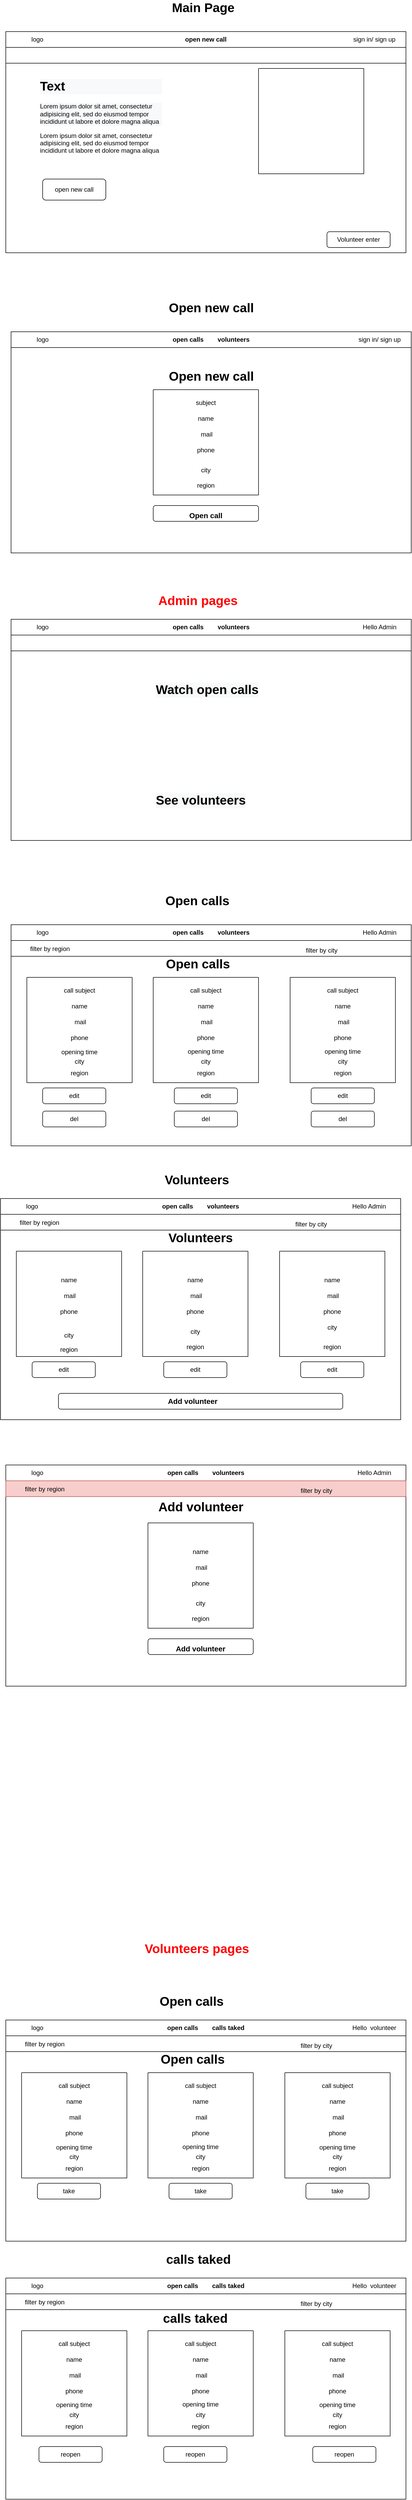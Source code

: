 <mxfile version="20.7.4" type="device"><diagram id="n7u_917eq2AN4OocIGEL" name="‫עמוד-1‬"><mxGraphModel dx="880" dy="452" grid="1" gridSize="10" guides="1" tooltips="1" connect="1" arrows="1" fold="1" page="1" pageScale="1" pageWidth="827" pageHeight="1169" math="0" shadow="0"><root><mxCell id="0"/><mxCell id="1" parent="0"/><mxCell id="W0FucG_3T96HnJbV8gVP-5" value="open calls&amp;nbsp; &amp;nbsp; &amp;nbsp; &amp;nbsp; volunteers" style="swimlane;whiteSpace=wrap;html=1;startSize=30;" parent="1" vertex="1"><mxGeometry x="60" y="1216" width="760" height="420" as="geometry"><mxRectangle x="310" y="190" width="140" height="30" as="alternateBounds"/></mxGeometry></mxCell><mxCell id="W0FucG_3T96HnJbV8gVP-6" value="logo" style="text;html=1;strokeColor=none;fillColor=none;align=center;verticalAlign=middle;whiteSpace=wrap;rounded=0;" parent="W0FucG_3T96HnJbV8gVP-5" vertex="1"><mxGeometry x="30" width="60" height="30" as="geometry"/></mxCell><mxCell id="W0FucG_3T96HnJbV8gVP-7" value="Hello Admin" style="text;html=1;strokeColor=none;fillColor=none;align=center;verticalAlign=middle;whiteSpace=wrap;rounded=0;" parent="W0FucG_3T96HnJbV8gVP-5" vertex="1"><mxGeometry x="650" width="100" height="30" as="geometry"/></mxCell><mxCell id="W0FucG_3T96HnJbV8gVP-9" value="&lt;br&gt;&lt;h1 style=&quot;color: rgb(0, 0, 0); font-family: Helvetica; font-style: normal; font-variant-ligatures: normal; font-variant-caps: normal; letter-spacing: normal; orphans: 2; text-align: left; text-indent: 0px; text-transform: none; widows: 2; word-spacing: 0px; -webkit-text-stroke-width: 0px; background-color: rgb(248, 249, 250); text-decoration-thickness: initial; text-decoration-style: initial; text-decoration-color: initial;&quot;&gt;Watch open calls&lt;/h1&gt;&lt;p style=&quot;color: rgb(0, 0, 0); font-family: Helvetica; font-size: 12px; font-style: normal; font-variant-ligatures: normal; font-variant-caps: normal; font-weight: 400; letter-spacing: normal; orphans: 2; text-align: left; text-indent: 0px; text-transform: none; widows: 2; word-spacing: 0px; -webkit-text-stroke-width: 0px; background-color: rgb(248, 249, 250); text-decoration-thickness: initial; text-decoration-style: initial; text-decoration-color: initial;&quot;&gt;&lt;/p&gt;&lt;br&gt;" style="text;html=1;strokeColor=none;fillColor=none;spacing=5;spacingTop=-20;whiteSpace=wrap;overflow=hidden;rounded=0;" parent="W0FucG_3T96HnJbV8gVP-5" vertex="1"><mxGeometry x="270" y="100" width="240" height="50" as="geometry"/></mxCell><mxCell id="W0FucG_3T96HnJbV8gVP-14" value="" style="rounded=0;whiteSpace=wrap;html=1;" parent="W0FucG_3T96HnJbV8gVP-5" vertex="1"><mxGeometry y="30" width="760" height="30" as="geometry"/></mxCell><mxCell id="W0FucG_3T96HnJbV8gVP-29" value="&lt;br&gt;&lt;h1 style=&quot;color: rgb(0, 0, 0); font-family: Helvetica; font-style: normal; font-variant-ligatures: normal; font-variant-caps: normal; letter-spacing: normal; orphans: 2; text-align: left; text-indent: 0px; text-transform: none; widows: 2; word-spacing: 0px; -webkit-text-stroke-width: 0px; background-color: rgb(248, 249, 250); text-decoration-thickness: initial; text-decoration-style: initial; text-decoration-color: initial;&quot;&gt;See volunteers&lt;/h1&gt;&lt;p style=&quot;color: rgb(0, 0, 0); font-family: Helvetica; font-size: 12px; font-style: normal; font-variant-ligatures: normal; font-variant-caps: normal; font-weight: 400; letter-spacing: normal; orphans: 2; text-align: left; text-indent: 0px; text-transform: none; widows: 2; word-spacing: 0px; -webkit-text-stroke-width: 0px; background-color: rgb(248, 249, 250); text-decoration-thickness: initial; text-decoration-style: initial; text-decoration-color: initial;&quot;&gt;&lt;/p&gt;" style="text;html=1;strokeColor=none;fillColor=none;spacing=5;spacingTop=-20;whiteSpace=wrap;overflow=hidden;rounded=0;" parent="W0FucG_3T96HnJbV8gVP-5" vertex="1"><mxGeometry x="270" y="310" width="240" height="50" as="geometry"/></mxCell><mxCell id="W0FucG_3T96HnJbV8gVP-16" value="&lt;b&gt;&lt;font style=&quot;font-size: 24px;&quot;&gt;Main Page&lt;/font&gt;&lt;/b&gt;" style="text;html=1;strokeColor=none;fillColor=none;align=center;verticalAlign=middle;whiteSpace=wrap;rounded=0;" parent="1" vertex="1"><mxGeometry x="362" y="40" width="126" height="30" as="geometry"/></mxCell><mxCell id="W0FucG_3T96HnJbV8gVP-17" value="&lt;b&gt;&lt;font color=&quot;#ff0000&quot; style=&quot;font-size: 24px;&quot;&gt;Admin pages&lt;/font&gt;&lt;/b&gt;" style="text;html=1;strokeColor=none;fillColor=none;align=center;verticalAlign=middle;whiteSpace=wrap;rounded=0;" parent="1" vertex="1"><mxGeometry x="330" y="1166" width="170" height="30" as="geometry"/></mxCell><mxCell id="W0FucG_3T96HnJbV8gVP-18" value="open new call" style="swimlane;whiteSpace=wrap;html=1;startSize=30;" parent="1" vertex="1"><mxGeometry x="50" y="100" width="760" height="420" as="geometry"><mxRectangle x="310" y="190" width="140" height="30" as="alternateBounds"/></mxGeometry></mxCell><mxCell id="W0FucG_3T96HnJbV8gVP-19" value="logo" style="text;html=1;strokeColor=none;fillColor=none;align=center;verticalAlign=middle;whiteSpace=wrap;rounded=0;" parent="W0FucG_3T96HnJbV8gVP-18" vertex="1"><mxGeometry x="30" width="60" height="30" as="geometry"/></mxCell><mxCell id="W0FucG_3T96HnJbV8gVP-20" value="sign in/ sign up" style="text;html=1;strokeColor=none;fillColor=none;align=center;verticalAlign=middle;whiteSpace=wrap;rounded=0;" parent="W0FucG_3T96HnJbV8gVP-18" vertex="1"><mxGeometry x="650" width="100" height="30" as="geometry"/></mxCell><mxCell id="W0FucG_3T96HnJbV8gVP-21" value="" style="swimlane;startSize=0;" parent="W0FucG_3T96HnJbV8gVP-18" vertex="1"><mxGeometry x="480" y="70" width="200" height="200" as="geometry"/></mxCell><mxCell id="W0FucG_3T96HnJbV8gVP-22" value="&lt;br&gt;&lt;h1 style=&quot;color: rgb(0, 0, 0); font-family: Helvetica; font-style: normal; font-variant-ligatures: normal; font-variant-caps: normal; letter-spacing: normal; orphans: 2; text-align: left; text-indent: 0px; text-transform: none; widows: 2; word-spacing: 0px; -webkit-text-stroke-width: 0px; background-color: rgb(248, 249, 250); text-decoration-thickness: initial; text-decoration-style: initial; text-decoration-color: initial;&quot;&gt;Text&lt;/h1&gt;&lt;p style=&quot;color: rgb(0, 0, 0); font-family: Helvetica; font-size: 12px; font-style: normal; font-variant-ligatures: normal; font-variant-caps: normal; font-weight: 400; letter-spacing: normal; orphans: 2; text-align: left; text-indent: 0px; text-transform: none; widows: 2; word-spacing: 0px; -webkit-text-stroke-width: 0px; background-color: rgb(248, 249, 250); text-decoration-thickness: initial; text-decoration-style: initial; text-decoration-color: initial;&quot;&gt;Lorem ipsum dolor sit amet, consectetur adipisicing elit, sed do eiusmod tempor incididunt ut labore et dolore magna aliqua&lt;/p&gt;Lorem ipsum dolor sit amet, consectetur adipisicing elit, sed do eiusmod tempor incididunt ut labore et dolore magna aliqua&lt;br&gt;&lt;br&gt;" style="text;html=1;strokeColor=none;fillColor=none;spacing=5;spacingTop=-20;whiteSpace=wrap;overflow=hidden;rounded=0;" parent="W0FucG_3T96HnJbV8gVP-18" vertex="1"><mxGeometry x="60" y="70" width="240" height="190" as="geometry"/></mxCell><mxCell id="W0FucG_3T96HnJbV8gVP-23" value="" style="rounded=1;whiteSpace=wrap;html=1;" parent="W0FucG_3T96HnJbV8gVP-18" vertex="1"><mxGeometry x="70" y="280" width="120" height="40" as="geometry"/></mxCell><mxCell id="W0FucG_3T96HnJbV8gVP-24" value="open new call" style="text;html=1;strokeColor=none;fillColor=none;align=center;verticalAlign=middle;whiteSpace=wrap;rounded=0;" parent="W0FucG_3T96HnJbV8gVP-18" vertex="1"><mxGeometry x="75" y="285" width="110" height="30" as="geometry"/></mxCell><mxCell id="W0FucG_3T96HnJbV8gVP-25" value="" style="rounded=0;whiteSpace=wrap;html=1;" parent="W0FucG_3T96HnJbV8gVP-18" vertex="1"><mxGeometry y="30" width="760" height="30" as="geometry"/></mxCell><mxCell id="W0FucG_3T96HnJbV8gVP-26" value="" style="rounded=1;whiteSpace=wrap;html=1;" parent="W0FucG_3T96HnJbV8gVP-18" vertex="1"><mxGeometry x="610" y="380" width="120" height="30" as="geometry"/></mxCell><mxCell id="W0FucG_3T96HnJbV8gVP-27" value="Volunteer enter" style="text;html=1;strokeColor=none;fillColor=none;align=center;verticalAlign=middle;whiteSpace=wrap;rounded=0;" parent="W0FucG_3T96HnJbV8gVP-18" vertex="1"><mxGeometry x="620" y="380" width="100" height="30" as="geometry"/></mxCell><mxCell id="W0FucG_3T96HnJbV8gVP-30" value="open calls&amp;nbsp; &amp;nbsp; &amp;nbsp; &amp;nbsp; volunteers" style="swimlane;whiteSpace=wrap;html=1;startSize=30;" parent="1" vertex="1"><mxGeometry x="60" y="1796" width="760" height="420" as="geometry"><mxRectangle x="310" y="190" width="140" height="30" as="alternateBounds"/></mxGeometry></mxCell><mxCell id="W0FucG_3T96HnJbV8gVP-31" value="logo" style="text;html=1;strokeColor=none;fillColor=none;align=center;verticalAlign=middle;whiteSpace=wrap;rounded=0;" parent="W0FucG_3T96HnJbV8gVP-30" vertex="1"><mxGeometry x="30" width="60" height="30" as="geometry"/></mxCell><mxCell id="W0FucG_3T96HnJbV8gVP-32" value="Hello Admin" style="text;html=1;strokeColor=none;fillColor=none;align=center;verticalAlign=middle;whiteSpace=wrap;rounded=0;" parent="W0FucG_3T96HnJbV8gVP-30" vertex="1"><mxGeometry x="650" width="100" height="30" as="geometry"/></mxCell><mxCell id="W0FucG_3T96HnJbV8gVP-34" value="" style="rounded=0;whiteSpace=wrap;html=1;" parent="W0FucG_3T96HnJbV8gVP-30" vertex="1"><mxGeometry y="30" width="760" height="30" as="geometry"/></mxCell><mxCell id="W0FucG_3T96HnJbV8gVP-37" value="&lt;font style=&quot;font-size: 12px;&quot;&gt;filter by region&lt;/font&gt;" style="text;html=1;strokeColor=none;fillColor=none;align=center;verticalAlign=middle;whiteSpace=wrap;rounded=0;fontSize=24;" parent="W0FucG_3T96HnJbV8gVP-30" vertex="1"><mxGeometry x="14" y="27" width="120" height="30" as="geometry"/></mxCell><mxCell id="W0FucG_3T96HnJbV8gVP-38" value="&lt;font style=&quot;font-size: 12px;&quot;&gt;filter by city&lt;/font&gt;" style="text;html=1;strokeColor=none;fillColor=none;align=center;verticalAlign=middle;whiteSpace=wrap;rounded=0;fontSize=24;" parent="W0FucG_3T96HnJbV8gVP-30" vertex="1"><mxGeometry x="530" y="30" width="120" height="30" as="geometry"/></mxCell><mxCell id="W0FucG_3T96HnJbV8gVP-40" value="" style="swimlane;startSize=0;fontSize=12;" parent="W0FucG_3T96HnJbV8gVP-30" vertex="1"><mxGeometry x="530" y="100" width="200" height="200" as="geometry"/></mxCell><mxCell id="W0FucG_3T96HnJbV8gVP-41" value="call subject" style="text;html=1;strokeColor=none;fillColor=none;align=center;verticalAlign=middle;whiteSpace=wrap;rounded=0;fontSize=12;" parent="W0FucG_3T96HnJbV8gVP-40" vertex="1"><mxGeometry x="60" y="10" width="80" height="30" as="geometry"/></mxCell><mxCell id="W0FucG_3T96HnJbV8gVP-42" value="name" style="text;html=1;strokeColor=none;fillColor=none;align=center;verticalAlign=middle;whiteSpace=wrap;rounded=0;fontSize=12;" parent="W0FucG_3T96HnJbV8gVP-40" vertex="1"><mxGeometry x="60" y="40" width="80" height="30" as="geometry"/></mxCell><mxCell id="W0FucG_3T96HnJbV8gVP-43" value="&amp;nbsp;mail" style="text;html=1;strokeColor=none;fillColor=none;align=center;verticalAlign=middle;whiteSpace=wrap;rounded=0;fontSize=12;" parent="W0FucG_3T96HnJbV8gVP-40" vertex="1"><mxGeometry x="60" y="70" width="80" height="30" as="geometry"/></mxCell><mxCell id="W0FucG_3T96HnJbV8gVP-44" value="phone" style="text;html=1;strokeColor=none;fillColor=none;align=center;verticalAlign=middle;whiteSpace=wrap;rounded=0;fontSize=12;" parent="W0FucG_3T96HnJbV8gVP-40" vertex="1"><mxGeometry x="60" y="100" width="80" height="30" as="geometry"/></mxCell><mxCell id="W0FucG_3T96HnJbV8gVP-45" value="opening time" style="text;html=1;strokeColor=none;fillColor=none;align=center;verticalAlign=middle;whiteSpace=wrap;rounded=0;fontSize=12;" parent="W0FucG_3T96HnJbV8gVP-40" vertex="1"><mxGeometry x="60" y="126" width="80" height="30" as="geometry"/></mxCell><mxCell id="W0FucG_3T96HnJbV8gVP-46" value="city" style="text;html=1;strokeColor=none;fillColor=none;align=center;verticalAlign=middle;whiteSpace=wrap;rounded=0;fontSize=12;" parent="W0FucG_3T96HnJbV8gVP-40" vertex="1"><mxGeometry x="60" y="145" width="80" height="30" as="geometry"/></mxCell><mxCell id="W0FucG_3T96HnJbV8gVP-47" value="region" style="text;html=1;strokeColor=none;fillColor=none;align=center;verticalAlign=middle;whiteSpace=wrap;rounded=0;fontSize=12;" parent="W0FucG_3T96HnJbV8gVP-40" vertex="1"><mxGeometry x="60" y="167" width="80" height="30" as="geometry"/></mxCell><mxCell id="W0FucG_3T96HnJbV8gVP-48" value="" style="swimlane;startSize=0;fontSize=12;" parent="W0FucG_3T96HnJbV8gVP-30" vertex="1"><mxGeometry x="270" y="100" width="200" height="200" as="geometry"/></mxCell><mxCell id="W0FucG_3T96HnJbV8gVP-49" value="call subject" style="text;html=1;strokeColor=none;fillColor=none;align=center;verticalAlign=middle;whiteSpace=wrap;rounded=0;fontSize=12;" parent="W0FucG_3T96HnJbV8gVP-48" vertex="1"><mxGeometry x="60" y="10" width="80" height="30" as="geometry"/></mxCell><mxCell id="W0FucG_3T96HnJbV8gVP-50" value="name" style="text;html=1;strokeColor=none;fillColor=none;align=center;verticalAlign=middle;whiteSpace=wrap;rounded=0;fontSize=12;" parent="W0FucG_3T96HnJbV8gVP-48" vertex="1"><mxGeometry x="60" y="40" width="80" height="30" as="geometry"/></mxCell><mxCell id="W0FucG_3T96HnJbV8gVP-51" value="&amp;nbsp;mail" style="text;html=1;strokeColor=none;fillColor=none;align=center;verticalAlign=middle;whiteSpace=wrap;rounded=0;fontSize=12;" parent="W0FucG_3T96HnJbV8gVP-48" vertex="1"><mxGeometry x="60" y="70" width="80" height="30" as="geometry"/></mxCell><mxCell id="W0FucG_3T96HnJbV8gVP-52" value="phone" style="text;html=1;strokeColor=none;fillColor=none;align=center;verticalAlign=middle;whiteSpace=wrap;rounded=0;fontSize=12;" parent="W0FucG_3T96HnJbV8gVP-48" vertex="1"><mxGeometry x="60" y="100" width="80" height="30" as="geometry"/></mxCell><mxCell id="W0FucG_3T96HnJbV8gVP-53" value="opening time" style="text;html=1;strokeColor=none;fillColor=none;align=center;verticalAlign=middle;whiteSpace=wrap;rounded=0;fontSize=12;" parent="W0FucG_3T96HnJbV8gVP-48" vertex="1"><mxGeometry x="60" y="126" width="80" height="30" as="geometry"/></mxCell><mxCell id="W0FucG_3T96HnJbV8gVP-54" value="city" style="text;html=1;strokeColor=none;fillColor=none;align=center;verticalAlign=middle;whiteSpace=wrap;rounded=0;fontSize=12;" parent="W0FucG_3T96HnJbV8gVP-48" vertex="1"><mxGeometry x="60" y="145" width="80" height="30" as="geometry"/></mxCell><mxCell id="W0FucG_3T96HnJbV8gVP-55" value="region" style="text;html=1;strokeColor=none;fillColor=none;align=center;verticalAlign=middle;whiteSpace=wrap;rounded=0;fontSize=12;" parent="W0FucG_3T96HnJbV8gVP-48" vertex="1"><mxGeometry x="60" y="167" width="80" height="30" as="geometry"/></mxCell><mxCell id="W0FucG_3T96HnJbV8gVP-56" value="" style="swimlane;startSize=0;fontSize=12;" parent="W0FucG_3T96HnJbV8gVP-30" vertex="1"><mxGeometry x="30" y="100" width="200" height="200" as="geometry"/></mxCell><mxCell id="W0FucG_3T96HnJbV8gVP-57" value="call subject" style="text;html=1;strokeColor=none;fillColor=none;align=center;verticalAlign=middle;whiteSpace=wrap;rounded=0;fontSize=12;" parent="W0FucG_3T96HnJbV8gVP-56" vertex="1"><mxGeometry x="60" y="10" width="80" height="30" as="geometry"/></mxCell><mxCell id="W0FucG_3T96HnJbV8gVP-58" value="name" style="text;html=1;strokeColor=none;fillColor=none;align=center;verticalAlign=middle;whiteSpace=wrap;rounded=0;fontSize=12;" parent="W0FucG_3T96HnJbV8gVP-56" vertex="1"><mxGeometry x="60" y="40" width="80" height="30" as="geometry"/></mxCell><mxCell id="W0FucG_3T96HnJbV8gVP-59" value="&amp;nbsp;mail" style="text;html=1;strokeColor=none;fillColor=none;align=center;verticalAlign=middle;whiteSpace=wrap;rounded=0;fontSize=12;" parent="W0FucG_3T96HnJbV8gVP-56" vertex="1"><mxGeometry x="60" y="70" width="80" height="30" as="geometry"/></mxCell><mxCell id="W0FucG_3T96HnJbV8gVP-60" value="phone" style="text;html=1;strokeColor=none;fillColor=none;align=center;verticalAlign=middle;whiteSpace=wrap;rounded=0;fontSize=12;" parent="W0FucG_3T96HnJbV8gVP-56" vertex="1"><mxGeometry x="60" y="100" width="80" height="30" as="geometry"/></mxCell><mxCell id="W0FucG_3T96HnJbV8gVP-61" value="opening time" style="text;html=1;strokeColor=none;fillColor=none;align=center;verticalAlign=middle;whiteSpace=wrap;rounded=0;fontSize=12;" parent="W0FucG_3T96HnJbV8gVP-56" vertex="1"><mxGeometry x="60" y="127" width="80" height="30" as="geometry"/></mxCell><mxCell id="W0FucG_3T96HnJbV8gVP-62" value="city" style="text;html=1;strokeColor=none;fillColor=none;align=center;verticalAlign=middle;whiteSpace=wrap;rounded=0;fontSize=12;" parent="W0FucG_3T96HnJbV8gVP-56" vertex="1"><mxGeometry x="60" y="145" width="80" height="30" as="geometry"/></mxCell><mxCell id="W0FucG_3T96HnJbV8gVP-63" value="region" style="text;html=1;strokeColor=none;fillColor=none;align=center;verticalAlign=middle;whiteSpace=wrap;rounded=0;fontSize=12;" parent="W0FucG_3T96HnJbV8gVP-56" vertex="1"><mxGeometry x="60" y="167" width="80" height="30" as="geometry"/></mxCell><mxCell id="W0FucG_3T96HnJbV8gVP-64" value="" style="rounded=1;whiteSpace=wrap;html=1;fontSize=12;" parent="W0FucG_3T96HnJbV8gVP-30" vertex="1"><mxGeometry x="570" y="310" width="120" height="30" as="geometry"/></mxCell><mxCell id="W0FucG_3T96HnJbV8gVP-65" value="edit" style="text;html=1;strokeColor=none;fillColor=none;align=center;verticalAlign=middle;whiteSpace=wrap;rounded=0;fontSize=12;" parent="W0FucG_3T96HnJbV8gVP-30" vertex="1"><mxGeometry x="600" y="310" width="60" height="30" as="geometry"/></mxCell><mxCell id="W0FucG_3T96HnJbV8gVP-66" value="" style="rounded=1;whiteSpace=wrap;html=1;fontSize=12;" parent="W0FucG_3T96HnJbV8gVP-30" vertex="1"><mxGeometry x="310" y="310" width="120" height="30" as="geometry"/></mxCell><mxCell id="W0FucG_3T96HnJbV8gVP-67" value="" style="rounded=1;whiteSpace=wrap;html=1;fontSize=12;" parent="W0FucG_3T96HnJbV8gVP-30" vertex="1"><mxGeometry x="60" y="310" width="120" height="30" as="geometry"/></mxCell><mxCell id="W0FucG_3T96HnJbV8gVP-68" value="edit" style="text;html=1;strokeColor=none;fillColor=none;align=center;verticalAlign=middle;whiteSpace=wrap;rounded=0;fontSize=12;" parent="W0FucG_3T96HnJbV8gVP-30" vertex="1"><mxGeometry x="340" y="310" width="60" height="30" as="geometry"/></mxCell><mxCell id="W0FucG_3T96HnJbV8gVP-69" value="edit" style="text;html=1;strokeColor=none;fillColor=none;align=center;verticalAlign=middle;whiteSpace=wrap;rounded=0;fontSize=12;" parent="W0FucG_3T96HnJbV8gVP-30" vertex="1"><mxGeometry x="90" y="310" width="60" height="30" as="geometry"/></mxCell><mxCell id="W0FucG_3T96HnJbV8gVP-108" value="&lt;b&gt;&lt;font style=&quot;font-size: 24px;&quot;&gt;Open calls&lt;/font&gt;&lt;/b&gt;" style="text;html=1;strokeColor=none;fillColor=none;align=center;verticalAlign=middle;whiteSpace=wrap;rounded=0;" parent="W0FucG_3T96HnJbV8gVP-30" vertex="1"><mxGeometry x="280" y="60" width="150" height="30" as="geometry"/></mxCell><mxCell id="X1I5uuXJqLw0psGpzK63-1" value="" style="rounded=1;whiteSpace=wrap;html=1;fontSize=12;" vertex="1" parent="W0FucG_3T96HnJbV8gVP-30"><mxGeometry x="60" y="354" width="120" height="30" as="geometry"/></mxCell><mxCell id="X1I5uuXJqLw0psGpzK63-2" value="del" style="text;html=1;strokeColor=none;fillColor=none;align=center;verticalAlign=middle;whiteSpace=wrap;rounded=0;fontSize=12;" vertex="1" parent="W0FucG_3T96HnJbV8gVP-30"><mxGeometry x="90" y="354" width="60" height="30" as="geometry"/></mxCell><mxCell id="X1I5uuXJqLw0psGpzK63-3" value="" style="rounded=1;whiteSpace=wrap;html=1;fontSize=12;" vertex="1" parent="W0FucG_3T96HnJbV8gVP-30"><mxGeometry x="310" y="354" width="120" height="30" as="geometry"/></mxCell><mxCell id="X1I5uuXJqLw0psGpzK63-4" value="del" style="text;html=1;strokeColor=none;fillColor=none;align=center;verticalAlign=middle;whiteSpace=wrap;rounded=0;fontSize=12;" vertex="1" parent="W0FucG_3T96HnJbV8gVP-30"><mxGeometry x="340" y="354" width="60" height="30" as="geometry"/></mxCell><mxCell id="X1I5uuXJqLw0psGpzK63-5" value="" style="rounded=1;whiteSpace=wrap;html=1;fontSize=12;" vertex="1" parent="W0FucG_3T96HnJbV8gVP-30"><mxGeometry x="570" y="354" width="120" height="30" as="geometry"/></mxCell><mxCell id="X1I5uuXJqLw0psGpzK63-6" value="del" style="text;html=1;strokeColor=none;fillColor=none;align=center;verticalAlign=middle;whiteSpace=wrap;rounded=0;fontSize=12;" vertex="1" parent="W0FucG_3T96HnJbV8gVP-30"><mxGeometry x="600" y="354" width="60" height="30" as="geometry"/></mxCell><mxCell id="W0FucG_3T96HnJbV8gVP-36" value="&lt;b&gt;&lt;font style=&quot;font-size: 24px;&quot;&gt;Open calls&lt;/font&gt;&lt;/b&gt;" style="text;html=1;strokeColor=none;fillColor=none;align=center;verticalAlign=middle;whiteSpace=wrap;rounded=0;" parent="1" vertex="1"><mxGeometry x="339" y="1736" width="150" height="30" as="geometry"/></mxCell><mxCell id="W0FucG_3T96HnJbV8gVP-70" value="open calls&amp;nbsp; &amp;nbsp; &amp;nbsp; &amp;nbsp; volunteers" style="swimlane;whiteSpace=wrap;html=1;startSize=30;" parent="1" vertex="1"><mxGeometry x="40" y="2316" width="760" height="420" as="geometry"><mxRectangle x="310" y="190" width="140" height="30" as="alternateBounds"/></mxGeometry></mxCell><mxCell id="W0FucG_3T96HnJbV8gVP-71" value="logo" style="text;html=1;strokeColor=none;fillColor=none;align=center;verticalAlign=middle;whiteSpace=wrap;rounded=0;" parent="W0FucG_3T96HnJbV8gVP-70" vertex="1"><mxGeometry x="30" width="60" height="30" as="geometry"/></mxCell><mxCell id="W0FucG_3T96HnJbV8gVP-72" value="Hello Admin" style="text;html=1;strokeColor=none;fillColor=none;align=center;verticalAlign=middle;whiteSpace=wrap;rounded=0;" parent="W0FucG_3T96HnJbV8gVP-70" vertex="1"><mxGeometry x="650" width="100" height="30" as="geometry"/></mxCell><mxCell id="W0FucG_3T96HnJbV8gVP-73" value="" style="rounded=0;whiteSpace=wrap;html=1;" parent="W0FucG_3T96HnJbV8gVP-70" vertex="1"><mxGeometry y="30" width="760" height="30" as="geometry"/></mxCell><mxCell id="W0FucG_3T96HnJbV8gVP-74" value="&lt;font style=&quot;font-size: 12px;&quot;&gt;filter by region&lt;/font&gt;" style="text;html=1;strokeColor=none;fillColor=none;align=center;verticalAlign=middle;whiteSpace=wrap;rounded=0;fontSize=24;" parent="W0FucG_3T96HnJbV8gVP-70" vertex="1"><mxGeometry x="14" y="27" width="120" height="30" as="geometry"/></mxCell><mxCell id="W0FucG_3T96HnJbV8gVP-75" value="&lt;font style=&quot;font-size: 12px;&quot;&gt;filter by city&lt;/font&gt;" style="text;html=1;strokeColor=none;fillColor=none;align=center;verticalAlign=middle;whiteSpace=wrap;rounded=0;fontSize=24;" parent="W0FucG_3T96HnJbV8gVP-70" vertex="1"><mxGeometry x="530" y="30" width="120" height="30" as="geometry"/></mxCell><mxCell id="W0FucG_3T96HnJbV8gVP-76" value="" style="swimlane;startSize=0;fontSize=12;" parent="W0FucG_3T96HnJbV8gVP-70" vertex="1"><mxGeometry x="530" y="100" width="200" height="200" as="geometry"/></mxCell><mxCell id="W0FucG_3T96HnJbV8gVP-78" value="name" style="text;html=1;strokeColor=none;fillColor=none;align=center;verticalAlign=middle;whiteSpace=wrap;rounded=0;fontSize=12;" parent="W0FucG_3T96HnJbV8gVP-76" vertex="1"><mxGeometry x="60" y="40" width="80" height="30" as="geometry"/></mxCell><mxCell id="W0FucG_3T96HnJbV8gVP-79" value="&amp;nbsp;mail" style="text;html=1;strokeColor=none;fillColor=none;align=center;verticalAlign=middle;whiteSpace=wrap;rounded=0;fontSize=12;" parent="W0FucG_3T96HnJbV8gVP-76" vertex="1"><mxGeometry x="60" y="70" width="80" height="30" as="geometry"/></mxCell><mxCell id="W0FucG_3T96HnJbV8gVP-80" value="phone" style="text;html=1;strokeColor=none;fillColor=none;align=center;verticalAlign=middle;whiteSpace=wrap;rounded=0;fontSize=12;" parent="W0FucG_3T96HnJbV8gVP-76" vertex="1"><mxGeometry x="60" y="100" width="80" height="30" as="geometry"/></mxCell><mxCell id="W0FucG_3T96HnJbV8gVP-82" value="city" style="text;html=1;strokeColor=none;fillColor=none;align=center;verticalAlign=middle;whiteSpace=wrap;rounded=0;fontSize=12;" parent="W0FucG_3T96HnJbV8gVP-76" vertex="1"><mxGeometry x="60" y="130" width="80" height="30" as="geometry"/></mxCell><mxCell id="W0FucG_3T96HnJbV8gVP-83" value="region" style="text;html=1;strokeColor=none;fillColor=none;align=center;verticalAlign=middle;whiteSpace=wrap;rounded=0;fontSize=12;" parent="W0FucG_3T96HnJbV8gVP-76" vertex="1"><mxGeometry x="60" y="167" width="80" height="30" as="geometry"/></mxCell><mxCell id="W0FucG_3T96HnJbV8gVP-84" value="" style="swimlane;startSize=0;fontSize=12;" parent="W0FucG_3T96HnJbV8gVP-70" vertex="1"><mxGeometry x="270" y="100" width="200" height="200" as="geometry"/></mxCell><mxCell id="W0FucG_3T96HnJbV8gVP-86" value="name" style="text;html=1;strokeColor=none;fillColor=none;align=center;verticalAlign=middle;whiteSpace=wrap;rounded=0;fontSize=12;" parent="W0FucG_3T96HnJbV8gVP-84" vertex="1"><mxGeometry x="60" y="40" width="80" height="30" as="geometry"/></mxCell><mxCell id="W0FucG_3T96HnJbV8gVP-87" value="&amp;nbsp;mail" style="text;html=1;strokeColor=none;fillColor=none;align=center;verticalAlign=middle;whiteSpace=wrap;rounded=0;fontSize=12;" parent="W0FucG_3T96HnJbV8gVP-84" vertex="1"><mxGeometry x="60" y="70" width="80" height="30" as="geometry"/></mxCell><mxCell id="W0FucG_3T96HnJbV8gVP-88" value="phone" style="text;html=1;strokeColor=none;fillColor=none;align=center;verticalAlign=middle;whiteSpace=wrap;rounded=0;fontSize=12;" parent="W0FucG_3T96HnJbV8gVP-84" vertex="1"><mxGeometry x="60" y="100" width="80" height="30" as="geometry"/></mxCell><mxCell id="W0FucG_3T96HnJbV8gVP-90" value="city" style="text;html=1;strokeColor=none;fillColor=none;align=center;verticalAlign=middle;whiteSpace=wrap;rounded=0;fontSize=12;" parent="W0FucG_3T96HnJbV8gVP-84" vertex="1"><mxGeometry x="60" y="138" width="80" height="30" as="geometry"/></mxCell><mxCell id="W0FucG_3T96HnJbV8gVP-91" value="region" style="text;html=1;strokeColor=none;fillColor=none;align=center;verticalAlign=middle;whiteSpace=wrap;rounded=0;fontSize=12;" parent="W0FucG_3T96HnJbV8gVP-84" vertex="1"><mxGeometry x="60" y="167" width="80" height="30" as="geometry"/></mxCell><mxCell id="W0FucG_3T96HnJbV8gVP-92" value="" style="swimlane;startSize=0;fontSize=12;" parent="W0FucG_3T96HnJbV8gVP-70" vertex="1"><mxGeometry x="30" y="100" width="200" height="200" as="geometry"/></mxCell><mxCell id="W0FucG_3T96HnJbV8gVP-94" value="name" style="text;html=1;strokeColor=none;fillColor=none;align=center;verticalAlign=middle;whiteSpace=wrap;rounded=0;fontSize=12;" parent="W0FucG_3T96HnJbV8gVP-92" vertex="1"><mxGeometry x="60" y="40" width="80" height="30" as="geometry"/></mxCell><mxCell id="W0FucG_3T96HnJbV8gVP-95" value="&amp;nbsp;mail" style="text;html=1;strokeColor=none;fillColor=none;align=center;verticalAlign=middle;whiteSpace=wrap;rounded=0;fontSize=12;" parent="W0FucG_3T96HnJbV8gVP-92" vertex="1"><mxGeometry x="60" y="70" width="80" height="30" as="geometry"/></mxCell><mxCell id="W0FucG_3T96HnJbV8gVP-96" value="phone" style="text;html=1;strokeColor=none;fillColor=none;align=center;verticalAlign=middle;whiteSpace=wrap;rounded=0;fontSize=12;" parent="W0FucG_3T96HnJbV8gVP-92" vertex="1"><mxGeometry x="60" y="100" width="80" height="30" as="geometry"/></mxCell><mxCell id="W0FucG_3T96HnJbV8gVP-98" value="city" style="text;html=1;strokeColor=none;fillColor=none;align=center;verticalAlign=middle;whiteSpace=wrap;rounded=0;fontSize=12;" parent="W0FucG_3T96HnJbV8gVP-92" vertex="1"><mxGeometry x="60" y="145" width="80" height="30" as="geometry"/></mxCell><mxCell id="W0FucG_3T96HnJbV8gVP-99" value="region" style="text;html=1;strokeColor=none;fillColor=none;align=center;verticalAlign=middle;whiteSpace=wrap;rounded=0;fontSize=12;" parent="W0FucG_3T96HnJbV8gVP-92" vertex="1"><mxGeometry x="60" y="173" width="80" height="27" as="geometry"/></mxCell><mxCell id="W0FucG_3T96HnJbV8gVP-100" value="" style="rounded=1;whiteSpace=wrap;html=1;fontSize=12;" parent="W0FucG_3T96HnJbV8gVP-70" vertex="1"><mxGeometry x="570" y="310" width="120" height="30" as="geometry"/></mxCell><mxCell id="W0FucG_3T96HnJbV8gVP-101" value="edit" style="text;html=1;strokeColor=none;fillColor=none;align=center;verticalAlign=middle;whiteSpace=wrap;rounded=0;fontSize=12;" parent="W0FucG_3T96HnJbV8gVP-70" vertex="1"><mxGeometry x="600" y="310" width="60" height="30" as="geometry"/></mxCell><mxCell id="W0FucG_3T96HnJbV8gVP-102" value="" style="rounded=1;whiteSpace=wrap;html=1;fontSize=12;" parent="W0FucG_3T96HnJbV8gVP-70" vertex="1"><mxGeometry x="310" y="310" width="120" height="30" as="geometry"/></mxCell><mxCell id="W0FucG_3T96HnJbV8gVP-103" value="" style="rounded=1;whiteSpace=wrap;html=1;fontSize=12;" parent="W0FucG_3T96HnJbV8gVP-70" vertex="1"><mxGeometry x="60" y="310" width="120" height="30" as="geometry"/></mxCell><mxCell id="W0FucG_3T96HnJbV8gVP-104" value="edit" style="text;html=1;strokeColor=none;fillColor=none;align=center;verticalAlign=middle;whiteSpace=wrap;rounded=0;fontSize=12;" parent="W0FucG_3T96HnJbV8gVP-70" vertex="1"><mxGeometry x="340" y="310" width="60" height="30" as="geometry"/></mxCell><mxCell id="W0FucG_3T96HnJbV8gVP-105" value="edit" style="text;html=1;strokeColor=none;fillColor=none;align=center;verticalAlign=middle;whiteSpace=wrap;rounded=0;fontSize=12;" parent="W0FucG_3T96HnJbV8gVP-70" vertex="1"><mxGeometry x="90" y="310" width="60" height="30" as="geometry"/></mxCell><mxCell id="W0FucG_3T96HnJbV8gVP-110" value="&lt;span style=&quot;font-size: 24px;&quot;&gt;&lt;b&gt;Volunteers&lt;/b&gt;&lt;/span&gt;" style="text;html=1;strokeColor=none;fillColor=none;align=center;verticalAlign=middle;whiteSpace=wrap;rounded=0;" parent="W0FucG_3T96HnJbV8gVP-70" vertex="1"><mxGeometry x="305" y="60" width="150" height="30" as="geometry"/></mxCell><mxCell id="W0FucG_3T96HnJbV8gVP-198" value="" style="rounded=1;whiteSpace=wrap;html=1;fontSize=12;fontColor=#FF0000;" parent="W0FucG_3T96HnJbV8gVP-70" vertex="1"><mxGeometry x="110" y="370" width="540" height="30" as="geometry"/></mxCell><mxCell id="W0FucG_3T96HnJbV8gVP-199" value="&lt;font size=&quot;1&quot; color=&quot;#000000&quot;&gt;&lt;b style=&quot;font-size: 14px;&quot;&gt;Add volunteer&lt;/b&gt;&lt;/font&gt;" style="text;html=1;strokeColor=none;fillColor=none;align=center;verticalAlign=middle;whiteSpace=wrap;rounded=0;fontSize=12;fontColor=#FF0000;" parent="W0FucG_3T96HnJbV8gVP-70" vertex="1"><mxGeometry x="280" y="370" width="170" height="30" as="geometry"/></mxCell><mxCell id="W0FucG_3T96HnJbV8gVP-106" value="&lt;span style=&quot;font-size: 24px;&quot;&gt;&lt;b&gt;Volunteers&lt;/b&gt;&lt;/span&gt;" style="text;html=1;strokeColor=none;fillColor=none;align=center;verticalAlign=middle;whiteSpace=wrap;rounded=0;" parent="1" vertex="1"><mxGeometry x="338" y="2266" width="150" height="30" as="geometry"/></mxCell><mxCell id="W0FucG_3T96HnJbV8gVP-111" value="open calls&amp;nbsp; &amp;nbsp; &amp;nbsp; &amp;nbsp; calls taked" style="swimlane;whiteSpace=wrap;html=1;startSize=30;" parent="1" vertex="1"><mxGeometry x="50" y="3876" width="760" height="420" as="geometry"><mxRectangle x="310" y="190" width="140" height="30" as="alternateBounds"/></mxGeometry></mxCell><mxCell id="W0FucG_3T96HnJbV8gVP-112" value="logo" style="text;html=1;strokeColor=none;fillColor=none;align=center;verticalAlign=middle;whiteSpace=wrap;rounded=0;" parent="W0FucG_3T96HnJbV8gVP-111" vertex="1"><mxGeometry x="30" width="60" height="30" as="geometry"/></mxCell><mxCell id="W0FucG_3T96HnJbV8gVP-113" value="Hello&amp;nbsp; volunteer" style="text;html=1;strokeColor=none;fillColor=none;align=center;verticalAlign=middle;whiteSpace=wrap;rounded=0;" parent="W0FucG_3T96HnJbV8gVP-111" vertex="1"><mxGeometry x="650" width="100" height="30" as="geometry"/></mxCell><mxCell id="W0FucG_3T96HnJbV8gVP-114" value="" style="rounded=0;whiteSpace=wrap;html=1;" parent="W0FucG_3T96HnJbV8gVP-111" vertex="1"><mxGeometry y="30" width="760" height="30" as="geometry"/></mxCell><mxCell id="W0FucG_3T96HnJbV8gVP-115" value="&lt;font style=&quot;font-size: 12px;&quot;&gt;filter by region&lt;/font&gt;" style="text;html=1;strokeColor=none;fillColor=none;align=center;verticalAlign=middle;whiteSpace=wrap;rounded=0;fontSize=24;" parent="W0FucG_3T96HnJbV8gVP-111" vertex="1"><mxGeometry x="14" y="27" width="120" height="30" as="geometry"/></mxCell><mxCell id="W0FucG_3T96HnJbV8gVP-116" value="&lt;font style=&quot;font-size: 12px;&quot;&gt;filter by city&lt;/font&gt;" style="text;html=1;strokeColor=none;fillColor=none;align=center;verticalAlign=middle;whiteSpace=wrap;rounded=0;fontSize=24;" parent="W0FucG_3T96HnJbV8gVP-111" vertex="1"><mxGeometry x="530" y="30" width="120" height="30" as="geometry"/></mxCell><mxCell id="W0FucG_3T96HnJbV8gVP-117" value="" style="swimlane;startSize=0;fontSize=12;" parent="W0FucG_3T96HnJbV8gVP-111" vertex="1"><mxGeometry x="530" y="100" width="200" height="200" as="geometry"/></mxCell><mxCell id="W0FucG_3T96HnJbV8gVP-118" value="call subject" style="text;html=1;strokeColor=none;fillColor=none;align=center;verticalAlign=middle;whiteSpace=wrap;rounded=0;fontSize=12;" parent="W0FucG_3T96HnJbV8gVP-117" vertex="1"><mxGeometry x="60" y="10" width="80" height="30" as="geometry"/></mxCell><mxCell id="W0FucG_3T96HnJbV8gVP-119" value="name" style="text;html=1;strokeColor=none;fillColor=none;align=center;verticalAlign=middle;whiteSpace=wrap;rounded=0;fontSize=12;" parent="W0FucG_3T96HnJbV8gVP-117" vertex="1"><mxGeometry x="60" y="40" width="80" height="30" as="geometry"/></mxCell><mxCell id="W0FucG_3T96HnJbV8gVP-120" value="&amp;nbsp;mail" style="text;html=1;strokeColor=none;fillColor=none;align=center;verticalAlign=middle;whiteSpace=wrap;rounded=0;fontSize=12;" parent="W0FucG_3T96HnJbV8gVP-117" vertex="1"><mxGeometry x="60" y="70" width="80" height="30" as="geometry"/></mxCell><mxCell id="W0FucG_3T96HnJbV8gVP-121" value="phone" style="text;html=1;strokeColor=none;fillColor=none;align=center;verticalAlign=middle;whiteSpace=wrap;rounded=0;fontSize=12;" parent="W0FucG_3T96HnJbV8gVP-117" vertex="1"><mxGeometry x="60" y="100" width="80" height="30" as="geometry"/></mxCell><mxCell id="W0FucG_3T96HnJbV8gVP-122" value="opening time" style="text;html=1;strokeColor=none;fillColor=none;align=center;verticalAlign=middle;whiteSpace=wrap;rounded=0;fontSize=12;" parent="W0FucG_3T96HnJbV8gVP-117" vertex="1"><mxGeometry x="60" y="127" width="80" height="30" as="geometry"/></mxCell><mxCell id="W0FucG_3T96HnJbV8gVP-123" value="city" style="text;html=1;strokeColor=none;fillColor=none;align=center;verticalAlign=middle;whiteSpace=wrap;rounded=0;fontSize=12;" parent="W0FucG_3T96HnJbV8gVP-117" vertex="1"><mxGeometry x="60" y="145" width="80" height="30" as="geometry"/></mxCell><mxCell id="W0FucG_3T96HnJbV8gVP-124" value="region" style="text;html=1;strokeColor=none;fillColor=none;align=center;verticalAlign=middle;whiteSpace=wrap;rounded=0;fontSize=12;" parent="W0FucG_3T96HnJbV8gVP-117" vertex="1"><mxGeometry x="60" y="167" width="80" height="30" as="geometry"/></mxCell><mxCell id="W0FucG_3T96HnJbV8gVP-125" value="" style="swimlane;startSize=0;fontSize=12;" parent="W0FucG_3T96HnJbV8gVP-111" vertex="1"><mxGeometry x="270" y="100" width="200" height="200" as="geometry"/></mxCell><mxCell id="W0FucG_3T96HnJbV8gVP-126" value="call subject" style="text;html=1;strokeColor=none;fillColor=none;align=center;verticalAlign=middle;whiteSpace=wrap;rounded=0;fontSize=12;" parent="W0FucG_3T96HnJbV8gVP-125" vertex="1"><mxGeometry x="60" y="10" width="80" height="30" as="geometry"/></mxCell><mxCell id="W0FucG_3T96HnJbV8gVP-127" value="name" style="text;html=1;strokeColor=none;fillColor=none;align=center;verticalAlign=middle;whiteSpace=wrap;rounded=0;fontSize=12;" parent="W0FucG_3T96HnJbV8gVP-125" vertex="1"><mxGeometry x="60" y="40" width="80" height="30" as="geometry"/></mxCell><mxCell id="W0FucG_3T96HnJbV8gVP-128" value="&amp;nbsp;mail" style="text;html=1;strokeColor=none;fillColor=none;align=center;verticalAlign=middle;whiteSpace=wrap;rounded=0;fontSize=12;" parent="W0FucG_3T96HnJbV8gVP-125" vertex="1"><mxGeometry x="60" y="70" width="80" height="30" as="geometry"/></mxCell><mxCell id="W0FucG_3T96HnJbV8gVP-129" value="phone" style="text;html=1;strokeColor=none;fillColor=none;align=center;verticalAlign=middle;whiteSpace=wrap;rounded=0;fontSize=12;" parent="W0FucG_3T96HnJbV8gVP-125" vertex="1"><mxGeometry x="60" y="100" width="80" height="30" as="geometry"/></mxCell><mxCell id="W0FucG_3T96HnJbV8gVP-130" value="opening time" style="text;html=1;strokeColor=none;fillColor=none;align=center;verticalAlign=middle;whiteSpace=wrap;rounded=0;fontSize=12;" parent="W0FucG_3T96HnJbV8gVP-125" vertex="1"><mxGeometry x="60" y="126" width="80" height="30" as="geometry"/></mxCell><mxCell id="W0FucG_3T96HnJbV8gVP-131" value="city" style="text;html=1;strokeColor=none;fillColor=none;align=center;verticalAlign=middle;whiteSpace=wrap;rounded=0;fontSize=12;" parent="W0FucG_3T96HnJbV8gVP-125" vertex="1"><mxGeometry x="60" y="145" width="80" height="30" as="geometry"/></mxCell><mxCell id="W0FucG_3T96HnJbV8gVP-132" value="region" style="text;html=1;strokeColor=none;fillColor=none;align=center;verticalAlign=middle;whiteSpace=wrap;rounded=0;fontSize=12;" parent="W0FucG_3T96HnJbV8gVP-125" vertex="1"><mxGeometry x="60" y="167" width="80" height="30" as="geometry"/></mxCell><mxCell id="W0FucG_3T96HnJbV8gVP-133" value="" style="swimlane;startSize=0;fontSize=12;" parent="W0FucG_3T96HnJbV8gVP-111" vertex="1"><mxGeometry x="30" y="100" width="200" height="200" as="geometry"/></mxCell><mxCell id="W0FucG_3T96HnJbV8gVP-134" value="call subject" style="text;html=1;strokeColor=none;fillColor=none;align=center;verticalAlign=middle;whiteSpace=wrap;rounded=0;fontSize=12;" parent="W0FucG_3T96HnJbV8gVP-133" vertex="1"><mxGeometry x="60" y="10" width="80" height="30" as="geometry"/></mxCell><mxCell id="W0FucG_3T96HnJbV8gVP-135" value="name" style="text;html=1;strokeColor=none;fillColor=none;align=center;verticalAlign=middle;whiteSpace=wrap;rounded=0;fontSize=12;" parent="W0FucG_3T96HnJbV8gVP-133" vertex="1"><mxGeometry x="60" y="40" width="80" height="30" as="geometry"/></mxCell><mxCell id="W0FucG_3T96HnJbV8gVP-136" value="&amp;nbsp;mail" style="text;html=1;strokeColor=none;fillColor=none;align=center;verticalAlign=middle;whiteSpace=wrap;rounded=0;fontSize=12;" parent="W0FucG_3T96HnJbV8gVP-133" vertex="1"><mxGeometry x="60" y="70" width="80" height="30" as="geometry"/></mxCell><mxCell id="W0FucG_3T96HnJbV8gVP-137" value="phone" style="text;html=1;strokeColor=none;fillColor=none;align=center;verticalAlign=middle;whiteSpace=wrap;rounded=0;fontSize=12;" parent="W0FucG_3T96HnJbV8gVP-133" vertex="1"><mxGeometry x="60" y="100" width="80" height="30" as="geometry"/></mxCell><mxCell id="W0FucG_3T96HnJbV8gVP-138" value="opening time" style="text;html=1;strokeColor=none;fillColor=none;align=center;verticalAlign=middle;whiteSpace=wrap;rounded=0;fontSize=12;" parent="W0FucG_3T96HnJbV8gVP-133" vertex="1"><mxGeometry x="60" y="127" width="80" height="30" as="geometry"/></mxCell><mxCell id="W0FucG_3T96HnJbV8gVP-139" value="city" style="text;html=1;strokeColor=none;fillColor=none;align=center;verticalAlign=middle;whiteSpace=wrap;rounded=0;fontSize=12;" parent="W0FucG_3T96HnJbV8gVP-133" vertex="1"><mxGeometry x="60" y="145" width="80" height="30" as="geometry"/></mxCell><mxCell id="W0FucG_3T96HnJbV8gVP-140" value="region" style="text;html=1;strokeColor=none;fillColor=none;align=center;verticalAlign=middle;whiteSpace=wrap;rounded=0;fontSize=12;" parent="W0FucG_3T96HnJbV8gVP-133" vertex="1"><mxGeometry x="60" y="167" width="80" height="30" as="geometry"/></mxCell><mxCell id="W0FucG_3T96HnJbV8gVP-141" value="" style="rounded=1;whiteSpace=wrap;html=1;fontSize=12;" parent="W0FucG_3T96HnJbV8gVP-111" vertex="1"><mxGeometry x="570" y="310" width="120" height="30" as="geometry"/></mxCell><mxCell id="W0FucG_3T96HnJbV8gVP-142" value="take" style="text;html=1;strokeColor=none;fillColor=none;align=center;verticalAlign=middle;whiteSpace=wrap;rounded=0;fontSize=12;" parent="W0FucG_3T96HnJbV8gVP-111" vertex="1"><mxGeometry x="600" y="310" width="60" height="30" as="geometry"/></mxCell><mxCell id="W0FucG_3T96HnJbV8gVP-143" value="" style="rounded=1;whiteSpace=wrap;html=1;fontSize=12;" parent="W0FucG_3T96HnJbV8gVP-111" vertex="1"><mxGeometry x="310" y="310" width="120" height="30" as="geometry"/></mxCell><mxCell id="W0FucG_3T96HnJbV8gVP-144" value="" style="rounded=1;whiteSpace=wrap;html=1;fontSize=12;" parent="W0FucG_3T96HnJbV8gVP-111" vertex="1"><mxGeometry x="60" y="310" width="120" height="30" as="geometry"/></mxCell><mxCell id="W0FucG_3T96HnJbV8gVP-145" value="take" style="text;html=1;strokeColor=none;fillColor=none;align=center;verticalAlign=middle;whiteSpace=wrap;rounded=0;fontSize=12;" parent="W0FucG_3T96HnJbV8gVP-111" vertex="1"><mxGeometry x="340" y="310" width="60" height="30" as="geometry"/></mxCell><mxCell id="W0FucG_3T96HnJbV8gVP-146" value="take" style="text;html=1;strokeColor=none;fillColor=none;align=center;verticalAlign=middle;whiteSpace=wrap;rounded=0;fontSize=12;" parent="W0FucG_3T96HnJbV8gVP-111" vertex="1"><mxGeometry x="90" y="310" width="60" height="30" as="geometry"/></mxCell><mxCell id="W0FucG_3T96HnJbV8gVP-147" value="&lt;b&gt;&lt;font style=&quot;font-size: 24px;&quot;&gt;Open calls&lt;/font&gt;&lt;/b&gt;" style="text;html=1;strokeColor=none;fillColor=none;align=center;verticalAlign=middle;whiteSpace=wrap;rounded=0;" parent="W0FucG_3T96HnJbV8gVP-111" vertex="1"><mxGeometry x="280" y="60" width="150" height="30" as="geometry"/></mxCell><mxCell id="W0FucG_3T96HnJbV8gVP-148" value="&lt;span style=&quot;font-size: 24px;&quot;&gt;&lt;b&gt;&lt;font color=&quot;#ff0000&quot;&gt;Volunteers pages&lt;/font&gt;&lt;/b&gt;&lt;/span&gt;" style="text;html=1;strokeColor=none;fillColor=none;align=center;verticalAlign=middle;whiteSpace=wrap;rounded=0;" parent="1" vertex="1"><mxGeometry x="303" y="3726" width="220" height="30" as="geometry"/></mxCell><mxCell id="W0FucG_3T96HnJbV8gVP-149" value="&lt;b&gt;&lt;font style=&quot;font-size: 24px;&quot;&gt;Open calls&lt;/font&gt;&lt;/b&gt;" style="text;html=1;strokeColor=none;fillColor=none;align=center;verticalAlign=middle;whiteSpace=wrap;rounded=0;" parent="1" vertex="1"><mxGeometry x="328" y="3826" width="150" height="30" as="geometry"/></mxCell><mxCell id="W0FucG_3T96HnJbV8gVP-150" value="open calls&amp;nbsp; &amp;nbsp; &amp;nbsp; &amp;nbsp; calls taked" style="swimlane;whiteSpace=wrap;html=1;startSize=30;" parent="1" vertex="1"><mxGeometry x="50" y="4366" width="760" height="420" as="geometry"><mxRectangle x="310" y="190" width="140" height="30" as="alternateBounds"/></mxGeometry></mxCell><mxCell id="W0FucG_3T96HnJbV8gVP-151" value="logo" style="text;html=1;strokeColor=none;fillColor=none;align=center;verticalAlign=middle;whiteSpace=wrap;rounded=0;" parent="W0FucG_3T96HnJbV8gVP-150" vertex="1"><mxGeometry x="30" width="60" height="30" as="geometry"/></mxCell><mxCell id="W0FucG_3T96HnJbV8gVP-152" value="Hello&amp;nbsp; volunteer" style="text;html=1;strokeColor=none;fillColor=none;align=center;verticalAlign=middle;whiteSpace=wrap;rounded=0;" parent="W0FucG_3T96HnJbV8gVP-150" vertex="1"><mxGeometry x="650" width="100" height="30" as="geometry"/></mxCell><mxCell id="W0FucG_3T96HnJbV8gVP-153" value="" style="rounded=0;whiteSpace=wrap;html=1;" parent="W0FucG_3T96HnJbV8gVP-150" vertex="1"><mxGeometry y="30" width="760" height="30" as="geometry"/></mxCell><mxCell id="W0FucG_3T96HnJbV8gVP-154" value="&lt;font style=&quot;font-size: 12px;&quot;&gt;filter by region&lt;/font&gt;" style="text;html=1;strokeColor=none;fillColor=none;align=center;verticalAlign=middle;whiteSpace=wrap;rounded=0;fontSize=24;" parent="W0FucG_3T96HnJbV8gVP-150" vertex="1"><mxGeometry x="14" y="27" width="120" height="30" as="geometry"/></mxCell><mxCell id="W0FucG_3T96HnJbV8gVP-155" value="&lt;font style=&quot;font-size: 12px;&quot;&gt;filter by city&lt;/font&gt;" style="text;html=1;strokeColor=none;fillColor=none;align=center;verticalAlign=middle;whiteSpace=wrap;rounded=0;fontSize=24;" parent="W0FucG_3T96HnJbV8gVP-150" vertex="1"><mxGeometry x="530" y="30" width="120" height="30" as="geometry"/></mxCell><mxCell id="W0FucG_3T96HnJbV8gVP-156" value="" style="swimlane;startSize=0;fontSize=12;" parent="W0FucG_3T96HnJbV8gVP-150" vertex="1"><mxGeometry x="530" y="100" width="200" height="200" as="geometry"/></mxCell><mxCell id="W0FucG_3T96HnJbV8gVP-157" value="call subject" style="text;html=1;strokeColor=none;fillColor=none;align=center;verticalAlign=middle;whiteSpace=wrap;rounded=0;fontSize=12;" parent="W0FucG_3T96HnJbV8gVP-156" vertex="1"><mxGeometry x="60" y="10" width="80" height="30" as="geometry"/></mxCell><mxCell id="W0FucG_3T96HnJbV8gVP-158" value="name" style="text;html=1;strokeColor=none;fillColor=none;align=center;verticalAlign=middle;whiteSpace=wrap;rounded=0;fontSize=12;" parent="W0FucG_3T96HnJbV8gVP-156" vertex="1"><mxGeometry x="60" y="40" width="80" height="30" as="geometry"/></mxCell><mxCell id="W0FucG_3T96HnJbV8gVP-159" value="&amp;nbsp;mail" style="text;html=1;strokeColor=none;fillColor=none;align=center;verticalAlign=middle;whiteSpace=wrap;rounded=0;fontSize=12;" parent="W0FucG_3T96HnJbV8gVP-156" vertex="1"><mxGeometry x="60" y="70" width="80" height="30" as="geometry"/></mxCell><mxCell id="W0FucG_3T96HnJbV8gVP-160" value="phone" style="text;html=1;strokeColor=none;fillColor=none;align=center;verticalAlign=middle;whiteSpace=wrap;rounded=0;fontSize=12;" parent="W0FucG_3T96HnJbV8gVP-156" vertex="1"><mxGeometry x="60" y="100" width="80" height="30" as="geometry"/></mxCell><mxCell id="W0FucG_3T96HnJbV8gVP-161" value="opening time" style="text;html=1;strokeColor=none;fillColor=none;align=center;verticalAlign=middle;whiteSpace=wrap;rounded=0;fontSize=12;" parent="W0FucG_3T96HnJbV8gVP-156" vertex="1"><mxGeometry x="60" y="126" width="80" height="30" as="geometry"/></mxCell><mxCell id="W0FucG_3T96HnJbV8gVP-162" value="city" style="text;html=1;strokeColor=none;fillColor=none;align=center;verticalAlign=middle;whiteSpace=wrap;rounded=0;fontSize=12;" parent="W0FucG_3T96HnJbV8gVP-156" vertex="1"><mxGeometry x="60" y="145" width="80" height="30" as="geometry"/></mxCell><mxCell id="W0FucG_3T96HnJbV8gVP-163" value="region" style="text;html=1;strokeColor=none;fillColor=none;align=center;verticalAlign=middle;whiteSpace=wrap;rounded=0;fontSize=12;" parent="W0FucG_3T96HnJbV8gVP-156" vertex="1"><mxGeometry x="60" y="167" width="80" height="30" as="geometry"/></mxCell><mxCell id="W0FucG_3T96HnJbV8gVP-164" value="" style="swimlane;startSize=0;fontSize=12;" parent="W0FucG_3T96HnJbV8gVP-150" vertex="1"><mxGeometry x="270" y="100" width="200" height="200" as="geometry"/></mxCell><mxCell id="W0FucG_3T96HnJbV8gVP-165" value="call subject" style="text;html=1;strokeColor=none;fillColor=none;align=center;verticalAlign=middle;whiteSpace=wrap;rounded=0;fontSize=12;" parent="W0FucG_3T96HnJbV8gVP-164" vertex="1"><mxGeometry x="60" y="10" width="80" height="30" as="geometry"/></mxCell><mxCell id="W0FucG_3T96HnJbV8gVP-166" value="name" style="text;html=1;strokeColor=none;fillColor=none;align=center;verticalAlign=middle;whiteSpace=wrap;rounded=0;fontSize=12;" parent="W0FucG_3T96HnJbV8gVP-164" vertex="1"><mxGeometry x="60" y="40" width="80" height="30" as="geometry"/></mxCell><mxCell id="W0FucG_3T96HnJbV8gVP-167" value="&amp;nbsp;mail" style="text;html=1;strokeColor=none;fillColor=none;align=center;verticalAlign=middle;whiteSpace=wrap;rounded=0;fontSize=12;" parent="W0FucG_3T96HnJbV8gVP-164" vertex="1"><mxGeometry x="60" y="70" width="80" height="30" as="geometry"/></mxCell><mxCell id="W0FucG_3T96HnJbV8gVP-168" value="phone" style="text;html=1;strokeColor=none;fillColor=none;align=center;verticalAlign=middle;whiteSpace=wrap;rounded=0;fontSize=12;" parent="W0FucG_3T96HnJbV8gVP-164" vertex="1"><mxGeometry x="60" y="100" width="80" height="30" as="geometry"/></mxCell><mxCell id="W0FucG_3T96HnJbV8gVP-169" value="opening time" style="text;html=1;strokeColor=none;fillColor=none;align=center;verticalAlign=middle;whiteSpace=wrap;rounded=0;fontSize=12;" parent="W0FucG_3T96HnJbV8gVP-164" vertex="1"><mxGeometry x="60" y="125" width="80" height="30" as="geometry"/></mxCell><mxCell id="W0FucG_3T96HnJbV8gVP-170" value="city" style="text;html=1;strokeColor=none;fillColor=none;align=center;verticalAlign=middle;whiteSpace=wrap;rounded=0;fontSize=12;" parent="W0FucG_3T96HnJbV8gVP-164" vertex="1"><mxGeometry x="60" y="145" width="80" height="30" as="geometry"/></mxCell><mxCell id="W0FucG_3T96HnJbV8gVP-171" value="region" style="text;html=1;strokeColor=none;fillColor=none;align=center;verticalAlign=middle;whiteSpace=wrap;rounded=0;fontSize=12;" parent="W0FucG_3T96HnJbV8gVP-164" vertex="1"><mxGeometry x="60" y="167" width="80" height="30" as="geometry"/></mxCell><mxCell id="W0FucG_3T96HnJbV8gVP-172" value="" style="swimlane;startSize=0;fontSize=12;" parent="W0FucG_3T96HnJbV8gVP-150" vertex="1"><mxGeometry x="30" y="100" width="200" height="200" as="geometry"/></mxCell><mxCell id="W0FucG_3T96HnJbV8gVP-173" value="call subject" style="text;html=1;strokeColor=none;fillColor=none;align=center;verticalAlign=middle;whiteSpace=wrap;rounded=0;fontSize=12;" parent="W0FucG_3T96HnJbV8gVP-172" vertex="1"><mxGeometry x="60" y="10" width="80" height="30" as="geometry"/></mxCell><mxCell id="W0FucG_3T96HnJbV8gVP-174" value="name" style="text;html=1;strokeColor=none;fillColor=none;align=center;verticalAlign=middle;whiteSpace=wrap;rounded=0;fontSize=12;" parent="W0FucG_3T96HnJbV8gVP-172" vertex="1"><mxGeometry x="60" y="40" width="80" height="30" as="geometry"/></mxCell><mxCell id="W0FucG_3T96HnJbV8gVP-175" value="&amp;nbsp;mail" style="text;html=1;strokeColor=none;fillColor=none;align=center;verticalAlign=middle;whiteSpace=wrap;rounded=0;fontSize=12;" parent="W0FucG_3T96HnJbV8gVP-172" vertex="1"><mxGeometry x="60" y="70" width="80" height="30" as="geometry"/></mxCell><mxCell id="W0FucG_3T96HnJbV8gVP-176" value="phone" style="text;html=1;strokeColor=none;fillColor=none;align=center;verticalAlign=middle;whiteSpace=wrap;rounded=0;fontSize=12;" parent="W0FucG_3T96HnJbV8gVP-172" vertex="1"><mxGeometry x="60" y="100" width="80" height="30" as="geometry"/></mxCell><mxCell id="W0FucG_3T96HnJbV8gVP-177" value="opening time" style="text;html=1;strokeColor=none;fillColor=none;align=center;verticalAlign=middle;whiteSpace=wrap;rounded=0;fontSize=12;" parent="W0FucG_3T96HnJbV8gVP-172" vertex="1"><mxGeometry x="60" y="126" width="80" height="30" as="geometry"/></mxCell><mxCell id="W0FucG_3T96HnJbV8gVP-178" value="city" style="text;html=1;strokeColor=none;fillColor=none;align=center;verticalAlign=middle;whiteSpace=wrap;rounded=0;fontSize=12;" parent="W0FucG_3T96HnJbV8gVP-172" vertex="1"><mxGeometry x="60" y="145" width="80" height="30" as="geometry"/></mxCell><mxCell id="W0FucG_3T96HnJbV8gVP-179" value="region" style="text;html=1;strokeColor=none;fillColor=none;align=center;verticalAlign=middle;whiteSpace=wrap;rounded=0;fontSize=12;" parent="W0FucG_3T96HnJbV8gVP-172" vertex="1"><mxGeometry x="60" y="167" width="80" height="30" as="geometry"/></mxCell><mxCell id="W0FucG_3T96HnJbV8gVP-186" value="&lt;b&gt;&lt;font style=&quot;font-size: 24px;&quot;&gt;calls taked&lt;/font&gt;&lt;/b&gt;" style="text;html=1;strokeColor=none;fillColor=none;align=center;verticalAlign=middle;whiteSpace=wrap;rounded=0;" parent="W0FucG_3T96HnJbV8gVP-150" vertex="1"><mxGeometry x="285" y="62" width="150" height="30" as="geometry"/></mxCell><mxCell id="W0FucG_3T96HnJbV8gVP-191" value="" style="rounded=1;whiteSpace=wrap;html=1;fontSize=12;" parent="W0FucG_3T96HnJbV8gVP-150" vertex="1"><mxGeometry x="583" y="320" width="120" height="30" as="geometry"/></mxCell><mxCell id="W0FucG_3T96HnJbV8gVP-192" value="reopen" style="text;html=1;strokeColor=none;fillColor=none;align=center;verticalAlign=middle;whiteSpace=wrap;rounded=0;fontSize=12;" parent="W0FucG_3T96HnJbV8gVP-150" vertex="1"><mxGeometry x="613" y="320" width="60" height="30" as="geometry"/></mxCell><mxCell id="W0FucG_3T96HnJbV8gVP-193" value="" style="rounded=1;whiteSpace=wrap;html=1;fontSize=12;" parent="W0FucG_3T96HnJbV8gVP-150" vertex="1"><mxGeometry x="300" y="320" width="120" height="30" as="geometry"/></mxCell><mxCell id="W0FucG_3T96HnJbV8gVP-194" value="reopen" style="text;html=1;strokeColor=none;fillColor=none;align=center;verticalAlign=middle;whiteSpace=wrap;rounded=0;fontSize=12;" parent="W0FucG_3T96HnJbV8gVP-150" vertex="1"><mxGeometry x="330" y="320" width="60" height="30" as="geometry"/></mxCell><mxCell id="W0FucG_3T96HnJbV8gVP-195" value="" style="rounded=1;whiteSpace=wrap;html=1;fontSize=12;" parent="W0FucG_3T96HnJbV8gVP-150" vertex="1"><mxGeometry x="63" y="320" width="120" height="30" as="geometry"/></mxCell><mxCell id="W0FucG_3T96HnJbV8gVP-196" value="reopen" style="text;html=1;strokeColor=none;fillColor=none;align=center;verticalAlign=middle;whiteSpace=wrap;rounded=0;fontSize=12;" parent="W0FucG_3T96HnJbV8gVP-150" vertex="1"><mxGeometry x="93" y="320" width="60" height="30" as="geometry"/></mxCell><mxCell id="W0FucG_3T96HnJbV8gVP-190" value="&lt;b&gt;&lt;font style=&quot;font-size: 24px;&quot;&gt;calls taked&lt;/font&gt;&lt;/b&gt;" style="text;html=1;strokeColor=none;fillColor=none;align=center;verticalAlign=middle;whiteSpace=wrap;rounded=0;" parent="1" vertex="1"><mxGeometry x="341" y="4316" width="150" height="30" as="geometry"/></mxCell><mxCell id="W0FucG_3T96HnJbV8gVP-200" value="open calls&amp;nbsp; &amp;nbsp; &amp;nbsp; &amp;nbsp; volunteers" style="swimlane;whiteSpace=wrap;html=1;startSize=30;" parent="1" vertex="1"><mxGeometry x="50" y="2822" width="760" height="420" as="geometry"><mxRectangle x="310" y="190" width="140" height="30" as="alternateBounds"/></mxGeometry></mxCell><mxCell id="W0FucG_3T96HnJbV8gVP-201" value="logo" style="text;html=1;strokeColor=none;fillColor=none;align=center;verticalAlign=middle;whiteSpace=wrap;rounded=0;" parent="W0FucG_3T96HnJbV8gVP-200" vertex="1"><mxGeometry x="30" width="60" height="30" as="geometry"/></mxCell><mxCell id="W0FucG_3T96HnJbV8gVP-202" value="Hello Admin" style="text;html=1;strokeColor=none;fillColor=none;align=center;verticalAlign=middle;whiteSpace=wrap;rounded=0;" parent="W0FucG_3T96HnJbV8gVP-200" vertex="1"><mxGeometry x="650" width="100" height="30" as="geometry"/></mxCell><mxCell id="W0FucG_3T96HnJbV8gVP-203" value="" style="rounded=0;whiteSpace=wrap;html=1;fillColor=#f8cecc;strokeColor=#b85450;" parent="W0FucG_3T96HnJbV8gVP-200" vertex="1"><mxGeometry y="30" width="760" height="30" as="geometry"/></mxCell><mxCell id="W0FucG_3T96HnJbV8gVP-204" value="&lt;font style=&quot;font-size: 12px;&quot;&gt;filter by region&lt;/font&gt;" style="text;html=1;strokeColor=none;fillColor=none;align=center;verticalAlign=middle;whiteSpace=wrap;rounded=0;fontSize=24;" parent="W0FucG_3T96HnJbV8gVP-200" vertex="1"><mxGeometry x="14" y="27" width="120" height="30" as="geometry"/></mxCell><mxCell id="W0FucG_3T96HnJbV8gVP-205" value="&lt;font style=&quot;font-size: 12px;&quot;&gt;filter by city&lt;/font&gt;" style="text;html=1;strokeColor=none;fillColor=none;align=center;verticalAlign=middle;whiteSpace=wrap;rounded=0;fontSize=24;" parent="W0FucG_3T96HnJbV8gVP-200" vertex="1"><mxGeometry x="530" y="30" width="120" height="30" as="geometry"/></mxCell><mxCell id="W0FucG_3T96HnJbV8gVP-212" value="" style="swimlane;startSize=0;fontSize=12;" parent="W0FucG_3T96HnJbV8gVP-200" vertex="1"><mxGeometry x="270" y="110" width="200" height="200" as="geometry"/></mxCell><mxCell id="W0FucG_3T96HnJbV8gVP-213" value="name" style="text;html=1;strokeColor=none;fillColor=none;align=center;verticalAlign=middle;whiteSpace=wrap;rounded=0;fontSize=12;" parent="W0FucG_3T96HnJbV8gVP-212" vertex="1"><mxGeometry x="60" y="40" width="80" height="30" as="geometry"/></mxCell><mxCell id="W0FucG_3T96HnJbV8gVP-214" value="&amp;nbsp;mail" style="text;html=1;strokeColor=none;fillColor=none;align=center;verticalAlign=middle;whiteSpace=wrap;rounded=0;fontSize=12;" parent="W0FucG_3T96HnJbV8gVP-212" vertex="1"><mxGeometry x="60" y="70" width="80" height="30" as="geometry"/></mxCell><mxCell id="W0FucG_3T96HnJbV8gVP-215" value="phone" style="text;html=1;strokeColor=none;fillColor=none;align=center;verticalAlign=middle;whiteSpace=wrap;rounded=0;fontSize=12;" parent="W0FucG_3T96HnJbV8gVP-212" vertex="1"><mxGeometry x="60" y="100" width="80" height="30" as="geometry"/></mxCell><mxCell id="W0FucG_3T96HnJbV8gVP-216" value="city" style="text;html=1;strokeColor=none;fillColor=none;align=center;verticalAlign=middle;whiteSpace=wrap;rounded=0;fontSize=12;" parent="W0FucG_3T96HnJbV8gVP-212" vertex="1"><mxGeometry x="60" y="138" width="80" height="30" as="geometry"/></mxCell><mxCell id="W0FucG_3T96HnJbV8gVP-217" value="region" style="text;html=1;strokeColor=none;fillColor=none;align=center;verticalAlign=middle;whiteSpace=wrap;rounded=0;fontSize=12;" parent="W0FucG_3T96HnJbV8gVP-212" vertex="1"><mxGeometry x="60" y="167" width="80" height="30" as="geometry"/></mxCell><mxCell id="W0FucG_3T96HnJbV8gVP-230" value="&lt;span style=&quot;font-size: 24px;&quot;&gt;&lt;b&gt;Add volunteer&lt;/b&gt;&lt;/span&gt;" style="text;html=1;strokeColor=none;fillColor=none;align=center;verticalAlign=middle;whiteSpace=wrap;rounded=0;" parent="W0FucG_3T96HnJbV8gVP-200" vertex="1"><mxGeometry x="268" y="65" width="205" height="30" as="geometry"/></mxCell><mxCell id="W0FucG_3T96HnJbV8gVP-231" value="" style="rounded=1;whiteSpace=wrap;html=1;fontSize=12;fontColor=#FF0000;" parent="W0FucG_3T96HnJbV8gVP-200" vertex="1"><mxGeometry x="270" y="330" width="200" height="30" as="geometry"/></mxCell><mxCell id="W0FucG_3T96HnJbV8gVP-232" value="&lt;font size=&quot;1&quot; color=&quot;#000000&quot;&gt;&lt;b style=&quot;font-size: 14px;&quot;&gt;Add volunteer&lt;/b&gt;&lt;/font&gt;" style="text;html=1;strokeColor=none;fillColor=none;align=center;verticalAlign=middle;whiteSpace=wrap;rounded=0;fontSize=12;fontColor=#FF0000;" parent="W0FucG_3T96HnJbV8gVP-200" vertex="1"><mxGeometry x="285" y="334" width="170" height="30" as="geometry"/></mxCell><mxCell id="W0FucG_3T96HnJbV8gVP-234" value="open calls&amp;nbsp; &amp;nbsp; &amp;nbsp; &amp;nbsp; volunteers" style="swimlane;whiteSpace=wrap;html=1;startSize=30;" parent="1" vertex="1"><mxGeometry x="60" y="670" width="760" height="420" as="geometry"><mxRectangle x="310" y="190" width="140" height="30" as="alternateBounds"/></mxGeometry></mxCell><mxCell id="W0FucG_3T96HnJbV8gVP-235" value="logo" style="text;html=1;strokeColor=none;fillColor=none;align=center;verticalAlign=middle;whiteSpace=wrap;rounded=0;" parent="W0FucG_3T96HnJbV8gVP-234" vertex="1"><mxGeometry x="30" width="60" height="30" as="geometry"/></mxCell><mxCell id="W0FucG_3T96HnJbV8gVP-236" value="sign in/ sign up" style="text;html=1;strokeColor=none;fillColor=none;align=center;verticalAlign=middle;whiteSpace=wrap;rounded=0;" parent="W0FucG_3T96HnJbV8gVP-234" vertex="1"><mxGeometry x="650" width="100" height="30" as="geometry"/></mxCell><mxCell id="W0FucG_3T96HnJbV8gVP-240" value="" style="swimlane;startSize=0;fontSize=12;" parent="W0FucG_3T96HnJbV8gVP-234" vertex="1"><mxGeometry x="270" y="110" width="200" height="200" as="geometry"/></mxCell><mxCell id="W0FucG_3T96HnJbV8gVP-241" value="name" style="text;html=1;strokeColor=none;fillColor=none;align=center;verticalAlign=middle;whiteSpace=wrap;rounded=0;fontSize=12;" parent="W0FucG_3T96HnJbV8gVP-240" vertex="1"><mxGeometry x="60" y="40" width="80" height="30" as="geometry"/></mxCell><mxCell id="W0FucG_3T96HnJbV8gVP-242" value="&amp;nbsp;mail" style="text;html=1;strokeColor=none;fillColor=none;align=center;verticalAlign=middle;whiteSpace=wrap;rounded=0;fontSize=12;" parent="W0FucG_3T96HnJbV8gVP-240" vertex="1"><mxGeometry x="60" y="70" width="80" height="30" as="geometry"/></mxCell><mxCell id="W0FucG_3T96HnJbV8gVP-243" value="phone" style="text;html=1;strokeColor=none;fillColor=none;align=center;verticalAlign=middle;whiteSpace=wrap;rounded=0;fontSize=12;" parent="W0FucG_3T96HnJbV8gVP-240" vertex="1"><mxGeometry x="60" y="100" width="80" height="30" as="geometry"/></mxCell><mxCell id="W0FucG_3T96HnJbV8gVP-244" value="city" style="text;html=1;strokeColor=none;fillColor=none;align=center;verticalAlign=middle;whiteSpace=wrap;rounded=0;fontSize=12;" parent="W0FucG_3T96HnJbV8gVP-240" vertex="1"><mxGeometry x="60" y="138" width="80" height="30" as="geometry"/></mxCell><mxCell id="W0FucG_3T96HnJbV8gVP-245" value="region" style="text;html=1;strokeColor=none;fillColor=none;align=center;verticalAlign=middle;whiteSpace=wrap;rounded=0;fontSize=12;" parent="W0FucG_3T96HnJbV8gVP-240" vertex="1"><mxGeometry x="60" y="167" width="80" height="30" as="geometry"/></mxCell><mxCell id="W0FucG_3T96HnJbV8gVP-249" value="subject" style="text;html=1;strokeColor=none;fillColor=none;align=center;verticalAlign=middle;whiteSpace=wrap;rounded=0;fontSize=12;" parent="W0FucG_3T96HnJbV8gVP-240" vertex="1"><mxGeometry x="60" y="10" width="80" height="30" as="geometry"/></mxCell><mxCell id="W0FucG_3T96HnJbV8gVP-246" value="&lt;span style=&quot;font-size: 24px;&quot;&gt;&lt;b&gt;Open new call&lt;/b&gt;&lt;/span&gt;" style="text;html=1;strokeColor=none;fillColor=none;align=center;verticalAlign=middle;whiteSpace=wrap;rounded=0;" parent="W0FucG_3T96HnJbV8gVP-234" vertex="1"><mxGeometry x="277.5" y="70" width="205" height="30" as="geometry"/></mxCell><mxCell id="W0FucG_3T96HnJbV8gVP-247" value="" style="rounded=1;whiteSpace=wrap;html=1;fontSize=12;fontColor=#FF0000;" parent="W0FucG_3T96HnJbV8gVP-234" vertex="1"><mxGeometry x="270" y="330" width="200" height="30" as="geometry"/></mxCell><mxCell id="W0FucG_3T96HnJbV8gVP-248" value="&lt;font color=&quot;#000000&quot;&gt;&lt;span style=&quot;font-size: 14px;&quot;&gt;&lt;b&gt;Open call&lt;/b&gt;&lt;/span&gt;&lt;/font&gt;" style="text;html=1;strokeColor=none;fillColor=none;align=center;verticalAlign=middle;whiteSpace=wrap;rounded=0;fontSize=12;fontColor=#FF0000;" parent="W0FucG_3T96HnJbV8gVP-234" vertex="1"><mxGeometry x="285" y="334" width="170" height="30" as="geometry"/></mxCell><mxCell id="W0FucG_3T96HnJbV8gVP-250" value="&lt;b&gt;&lt;font style=&quot;font-size: 24px;&quot;&gt;Open new call&lt;/font&gt;&lt;/b&gt;" style="text;html=1;strokeColor=none;fillColor=none;align=center;verticalAlign=middle;whiteSpace=wrap;rounded=0;" parent="1" vertex="1"><mxGeometry x="351.5" y="610" width="177" height="30" as="geometry"/></mxCell></root></mxGraphModel></diagram></mxfile>